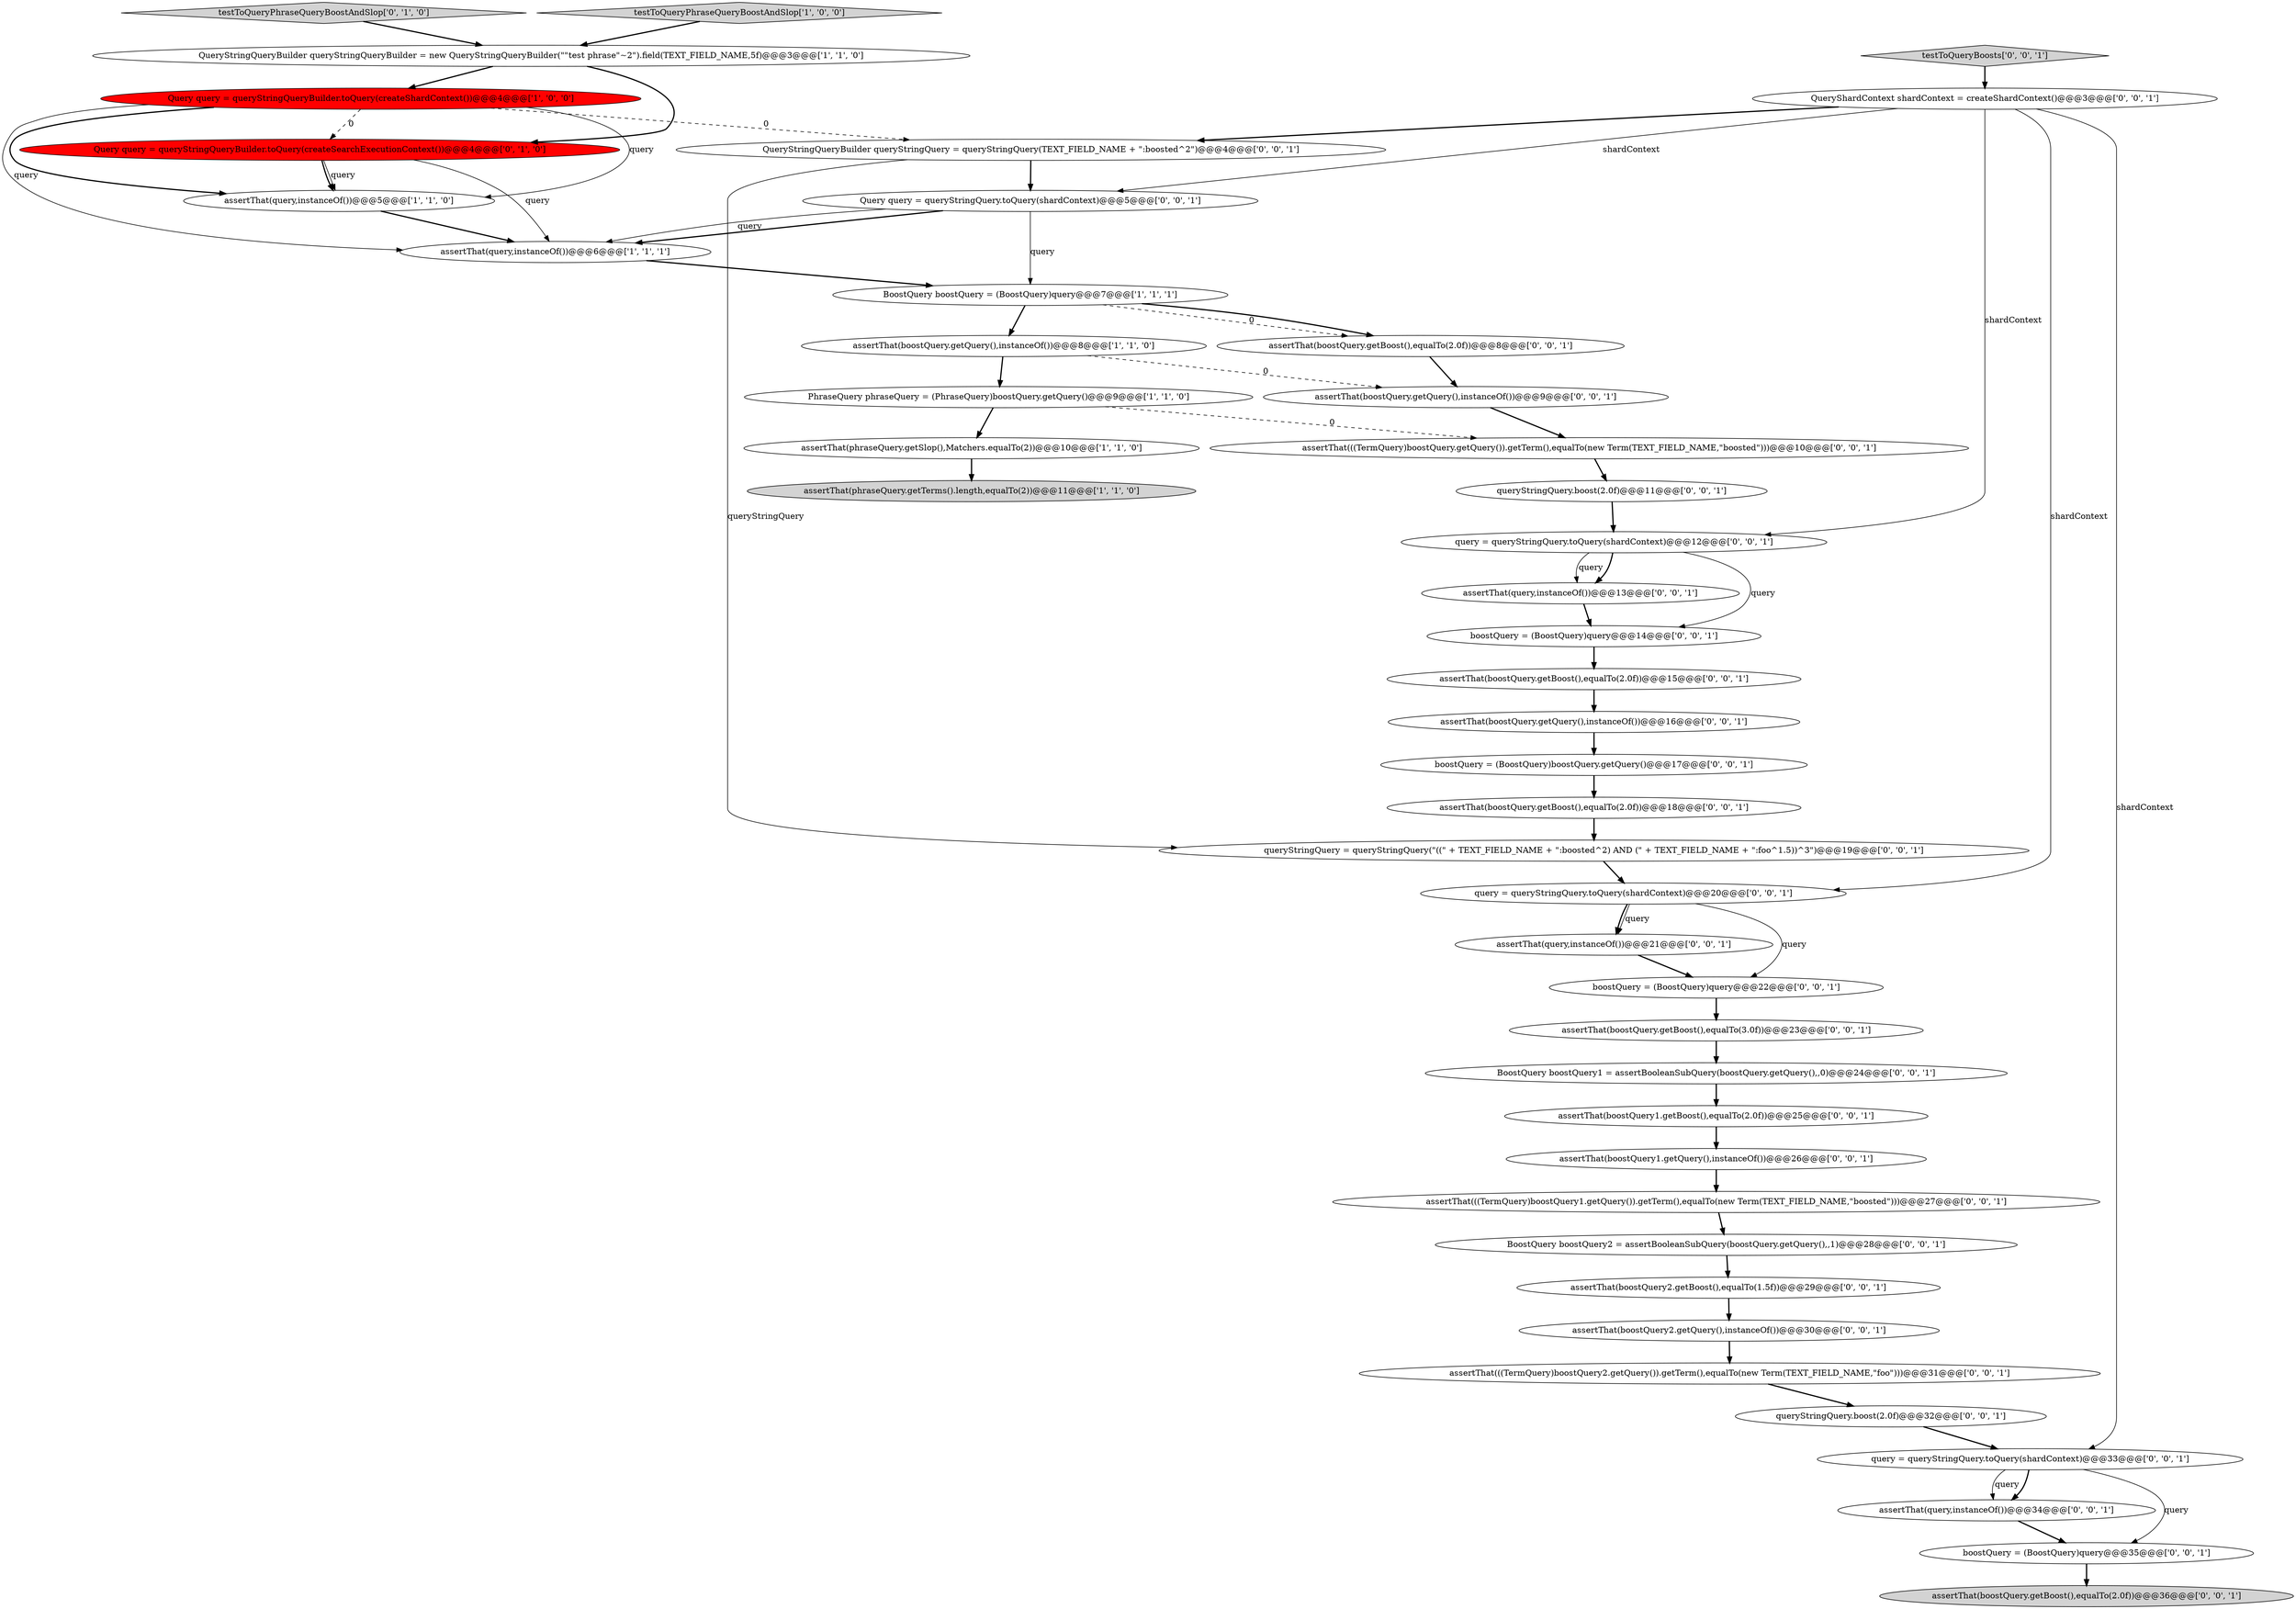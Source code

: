 digraph {
44 [style = filled, label = "BoostQuery boostQuery2 = assertBooleanSubQuery(boostQuery.getQuery(),,1)@@@28@@@['0', '0', '1']", fillcolor = white, shape = ellipse image = "AAA0AAABBB3BBB"];
11 [style = filled, label = "Query query = queryStringQueryBuilder.toQuery(createSearchExecutionContext())@@@4@@@['0', '1', '0']", fillcolor = red, shape = ellipse image = "AAA1AAABBB2BBB"];
22 [style = filled, label = "assertThat(query,instanceOf())@@@13@@@['0', '0', '1']", fillcolor = white, shape = ellipse image = "AAA0AAABBB3BBB"];
27 [style = filled, label = "assertThat(query,instanceOf())@@@21@@@['0', '0', '1']", fillcolor = white, shape = ellipse image = "AAA0AAABBB3BBB"];
25 [style = filled, label = "assertThat(query,instanceOf())@@@34@@@['0', '0', '1']", fillcolor = white, shape = ellipse image = "AAA0AAABBB3BBB"];
8 [style = filled, label = "PhraseQuery phraseQuery = (PhraseQuery)boostQuery.getQuery()@@@9@@@['1', '1', '0']", fillcolor = white, shape = ellipse image = "AAA0AAABBB1BBB"];
34 [style = filled, label = "boostQuery = (BoostQuery)query@@@35@@@['0', '0', '1']", fillcolor = white, shape = ellipse image = "AAA0AAABBB3BBB"];
28 [style = filled, label = "queryStringQuery.boost(2.0f)@@@32@@@['0', '0', '1']", fillcolor = white, shape = ellipse image = "AAA0AAABBB3BBB"];
20 [style = filled, label = "query = queryStringQuery.toQuery(shardContext)@@@33@@@['0', '0', '1']", fillcolor = white, shape = ellipse image = "AAA0AAABBB3BBB"];
36 [style = filled, label = "assertThat(((TermQuery)boostQuery.getQuery()).getTerm(),equalTo(new Term(TEXT_FIELD_NAME,\"boosted\")))@@@10@@@['0', '0', '1']", fillcolor = white, shape = ellipse image = "AAA0AAABBB3BBB"];
10 [style = filled, label = "testToQueryPhraseQueryBoostAndSlop['0', '1', '0']", fillcolor = lightgray, shape = diamond image = "AAA0AAABBB2BBB"];
32 [style = filled, label = "boostQuery = (BoostQuery)boostQuery.getQuery()@@@17@@@['0', '0', '1']", fillcolor = white, shape = ellipse image = "AAA0AAABBB3BBB"];
12 [style = filled, label = "testToQueryBoosts['0', '0', '1']", fillcolor = lightgray, shape = diamond image = "AAA0AAABBB3BBB"];
37 [style = filled, label = "assertThat(boostQuery1.getBoost(),equalTo(2.0f))@@@25@@@['0', '0', '1']", fillcolor = white, shape = ellipse image = "AAA0AAABBB3BBB"];
17 [style = filled, label = "assertThat(boostQuery2.getQuery(),instanceOf())@@@30@@@['0', '0', '1']", fillcolor = white, shape = ellipse image = "AAA0AAABBB3BBB"];
0 [style = filled, label = "testToQueryPhraseQueryBoostAndSlop['1', '0', '0']", fillcolor = lightgray, shape = diamond image = "AAA0AAABBB1BBB"];
35 [style = filled, label = "query = queryStringQuery.toQuery(shardContext)@@@20@@@['0', '0', '1']", fillcolor = white, shape = ellipse image = "AAA0AAABBB3BBB"];
30 [style = filled, label = "BoostQuery boostQuery1 = assertBooleanSubQuery(boostQuery.getQuery(),,0)@@@24@@@['0', '0', '1']", fillcolor = white, shape = ellipse image = "AAA0AAABBB3BBB"];
31 [style = filled, label = "boostQuery = (BoostQuery)query@@@14@@@['0', '0', '1']", fillcolor = white, shape = ellipse image = "AAA0AAABBB3BBB"];
15 [style = filled, label = "assertThat(boostQuery.getQuery(),instanceOf())@@@16@@@['0', '0', '1']", fillcolor = white, shape = ellipse image = "AAA0AAABBB3BBB"];
43 [style = filled, label = "assertThat(((TermQuery)boostQuery2.getQuery()).getTerm(),equalTo(new Term(TEXT_FIELD_NAME,\"foo\")))@@@31@@@['0', '0', '1']", fillcolor = white, shape = ellipse image = "AAA0AAABBB3BBB"];
39 [style = filled, label = "assertThat(boostQuery.getBoost(),equalTo(2.0f))@@@15@@@['0', '0', '1']", fillcolor = white, shape = ellipse image = "AAA0AAABBB3BBB"];
42 [style = filled, label = "assertThat(boostQuery.getBoost(),equalTo(2.0f))@@@18@@@['0', '0', '1']", fillcolor = white, shape = ellipse image = "AAA0AAABBB3BBB"];
3 [style = filled, label = "assertThat(query,instanceOf())@@@6@@@['1', '1', '1']", fillcolor = white, shape = ellipse image = "AAA0AAABBB1BBB"];
9 [style = filled, label = "assertThat(phraseQuery.getTerms().length,equalTo(2))@@@11@@@['1', '1', '0']", fillcolor = lightgray, shape = ellipse image = "AAA0AAABBB1BBB"];
19 [style = filled, label = "assertThat(boostQuery.getBoost(),equalTo(3.0f))@@@23@@@['0', '0', '1']", fillcolor = white, shape = ellipse image = "AAA0AAABBB3BBB"];
26 [style = filled, label = "queryStringQuery = queryStringQuery(\"((\" + TEXT_FIELD_NAME + \":boosted^2) AND (\" + TEXT_FIELD_NAME + \":foo^1.5))^3\")@@@19@@@['0', '0', '1']", fillcolor = white, shape = ellipse image = "AAA0AAABBB3BBB"];
21 [style = filled, label = "query = queryStringQuery.toQuery(shardContext)@@@12@@@['0', '0', '1']", fillcolor = white, shape = ellipse image = "AAA0AAABBB3BBB"];
40 [style = filled, label = "boostQuery = (BoostQuery)query@@@22@@@['0', '0', '1']", fillcolor = white, shape = ellipse image = "AAA0AAABBB3BBB"];
4 [style = filled, label = "assertThat(phraseQuery.getSlop(),Matchers.equalTo(2))@@@10@@@['1', '1', '0']", fillcolor = white, shape = ellipse image = "AAA0AAABBB1BBB"];
2 [style = filled, label = "QueryStringQueryBuilder queryStringQueryBuilder = new QueryStringQueryBuilder(\"\"test phrase\"~2\").field(TEXT_FIELD_NAME,5f)@@@3@@@['1', '1', '0']", fillcolor = white, shape = ellipse image = "AAA0AAABBB1BBB"];
23 [style = filled, label = "assertThat(boostQuery.getBoost(),equalTo(2.0f))@@@36@@@['0', '0', '1']", fillcolor = lightgray, shape = ellipse image = "AAA0AAABBB3BBB"];
14 [style = filled, label = "QueryShardContext shardContext = createShardContext()@@@3@@@['0', '0', '1']", fillcolor = white, shape = ellipse image = "AAA0AAABBB3BBB"];
41 [style = filled, label = "Query query = queryStringQuery.toQuery(shardContext)@@@5@@@['0', '0', '1']", fillcolor = white, shape = ellipse image = "AAA0AAABBB3BBB"];
1 [style = filled, label = "assertThat(boostQuery.getQuery(),instanceOf())@@@8@@@['1', '1', '0']", fillcolor = white, shape = ellipse image = "AAA0AAABBB1BBB"];
6 [style = filled, label = "Query query = queryStringQueryBuilder.toQuery(createShardContext())@@@4@@@['1', '0', '0']", fillcolor = red, shape = ellipse image = "AAA1AAABBB1BBB"];
24 [style = filled, label = "assertThat(((TermQuery)boostQuery1.getQuery()).getTerm(),equalTo(new Term(TEXT_FIELD_NAME,\"boosted\")))@@@27@@@['0', '0', '1']", fillcolor = white, shape = ellipse image = "AAA0AAABBB3BBB"];
33 [style = filled, label = "assertThat(boostQuery.getQuery(),instanceOf())@@@9@@@['0', '0', '1']", fillcolor = white, shape = ellipse image = "AAA0AAABBB3BBB"];
29 [style = filled, label = "assertThat(boostQuery.getBoost(),equalTo(2.0f))@@@8@@@['0', '0', '1']", fillcolor = white, shape = ellipse image = "AAA0AAABBB3BBB"];
18 [style = filled, label = "queryStringQuery.boost(2.0f)@@@11@@@['0', '0', '1']", fillcolor = white, shape = ellipse image = "AAA0AAABBB3BBB"];
38 [style = filled, label = "assertThat(boostQuery2.getBoost(),equalTo(1.5f))@@@29@@@['0', '0', '1']", fillcolor = white, shape = ellipse image = "AAA0AAABBB3BBB"];
7 [style = filled, label = "BoostQuery boostQuery = (BoostQuery)query@@@7@@@['1', '1', '1']", fillcolor = white, shape = ellipse image = "AAA0AAABBB1BBB"];
16 [style = filled, label = "assertThat(boostQuery1.getQuery(),instanceOf())@@@26@@@['0', '0', '1']", fillcolor = white, shape = ellipse image = "AAA0AAABBB3BBB"];
5 [style = filled, label = "assertThat(query,instanceOf())@@@5@@@['1', '1', '0']", fillcolor = white, shape = ellipse image = "AAA0AAABBB1BBB"];
13 [style = filled, label = "QueryStringQueryBuilder queryStringQuery = queryStringQuery(TEXT_FIELD_NAME + \":boosted^2\")@@@4@@@['0', '0', '1']", fillcolor = white, shape = ellipse image = "AAA0AAABBB3BBB"];
5->3 [style = bold, label=""];
4->9 [style = bold, label=""];
1->33 [style = dashed, label="0"];
42->26 [style = bold, label=""];
14->35 [style = solid, label="shardContext"];
39->15 [style = bold, label=""];
35->27 [style = bold, label=""];
7->1 [style = bold, label=""];
1->8 [style = bold, label=""];
14->21 [style = solid, label="shardContext"];
25->34 [style = bold, label=""];
28->20 [style = bold, label=""];
2->6 [style = bold, label=""];
35->40 [style = solid, label="query"];
16->24 [style = bold, label=""];
41->3 [style = bold, label=""];
0->2 [style = bold, label=""];
24->44 [style = bold, label=""];
6->11 [style = dashed, label="0"];
22->31 [style = bold, label=""];
40->19 [style = bold, label=""];
6->3 [style = solid, label="query"];
30->37 [style = bold, label=""];
8->36 [style = dashed, label="0"];
14->20 [style = solid, label="shardContext"];
20->25 [style = bold, label=""];
6->5 [style = solid, label="query"];
44->38 [style = bold, label=""];
43->28 [style = bold, label=""];
11->3 [style = solid, label="query"];
13->26 [style = solid, label="queryStringQuery"];
13->41 [style = bold, label=""];
17->43 [style = bold, label=""];
21->31 [style = solid, label="query"];
41->7 [style = solid, label="query"];
6->5 [style = bold, label=""];
11->5 [style = bold, label=""];
29->33 [style = bold, label=""];
6->13 [style = dashed, label="0"];
3->7 [style = bold, label=""];
21->22 [style = bold, label=""];
19->30 [style = bold, label=""];
33->36 [style = bold, label=""];
35->27 [style = solid, label="query"];
36->18 [style = bold, label=""];
26->35 [style = bold, label=""];
12->14 [style = bold, label=""];
41->3 [style = solid, label="query"];
11->5 [style = solid, label="query"];
10->2 [style = bold, label=""];
27->40 [style = bold, label=""];
34->23 [style = bold, label=""];
31->39 [style = bold, label=""];
14->41 [style = solid, label="shardContext"];
8->4 [style = bold, label=""];
14->13 [style = bold, label=""];
18->21 [style = bold, label=""];
7->29 [style = dashed, label="0"];
20->34 [style = solid, label="query"];
15->32 [style = bold, label=""];
32->42 [style = bold, label=""];
38->17 [style = bold, label=""];
20->25 [style = solid, label="query"];
2->11 [style = bold, label=""];
37->16 [style = bold, label=""];
21->22 [style = solid, label="query"];
7->29 [style = bold, label=""];
}
